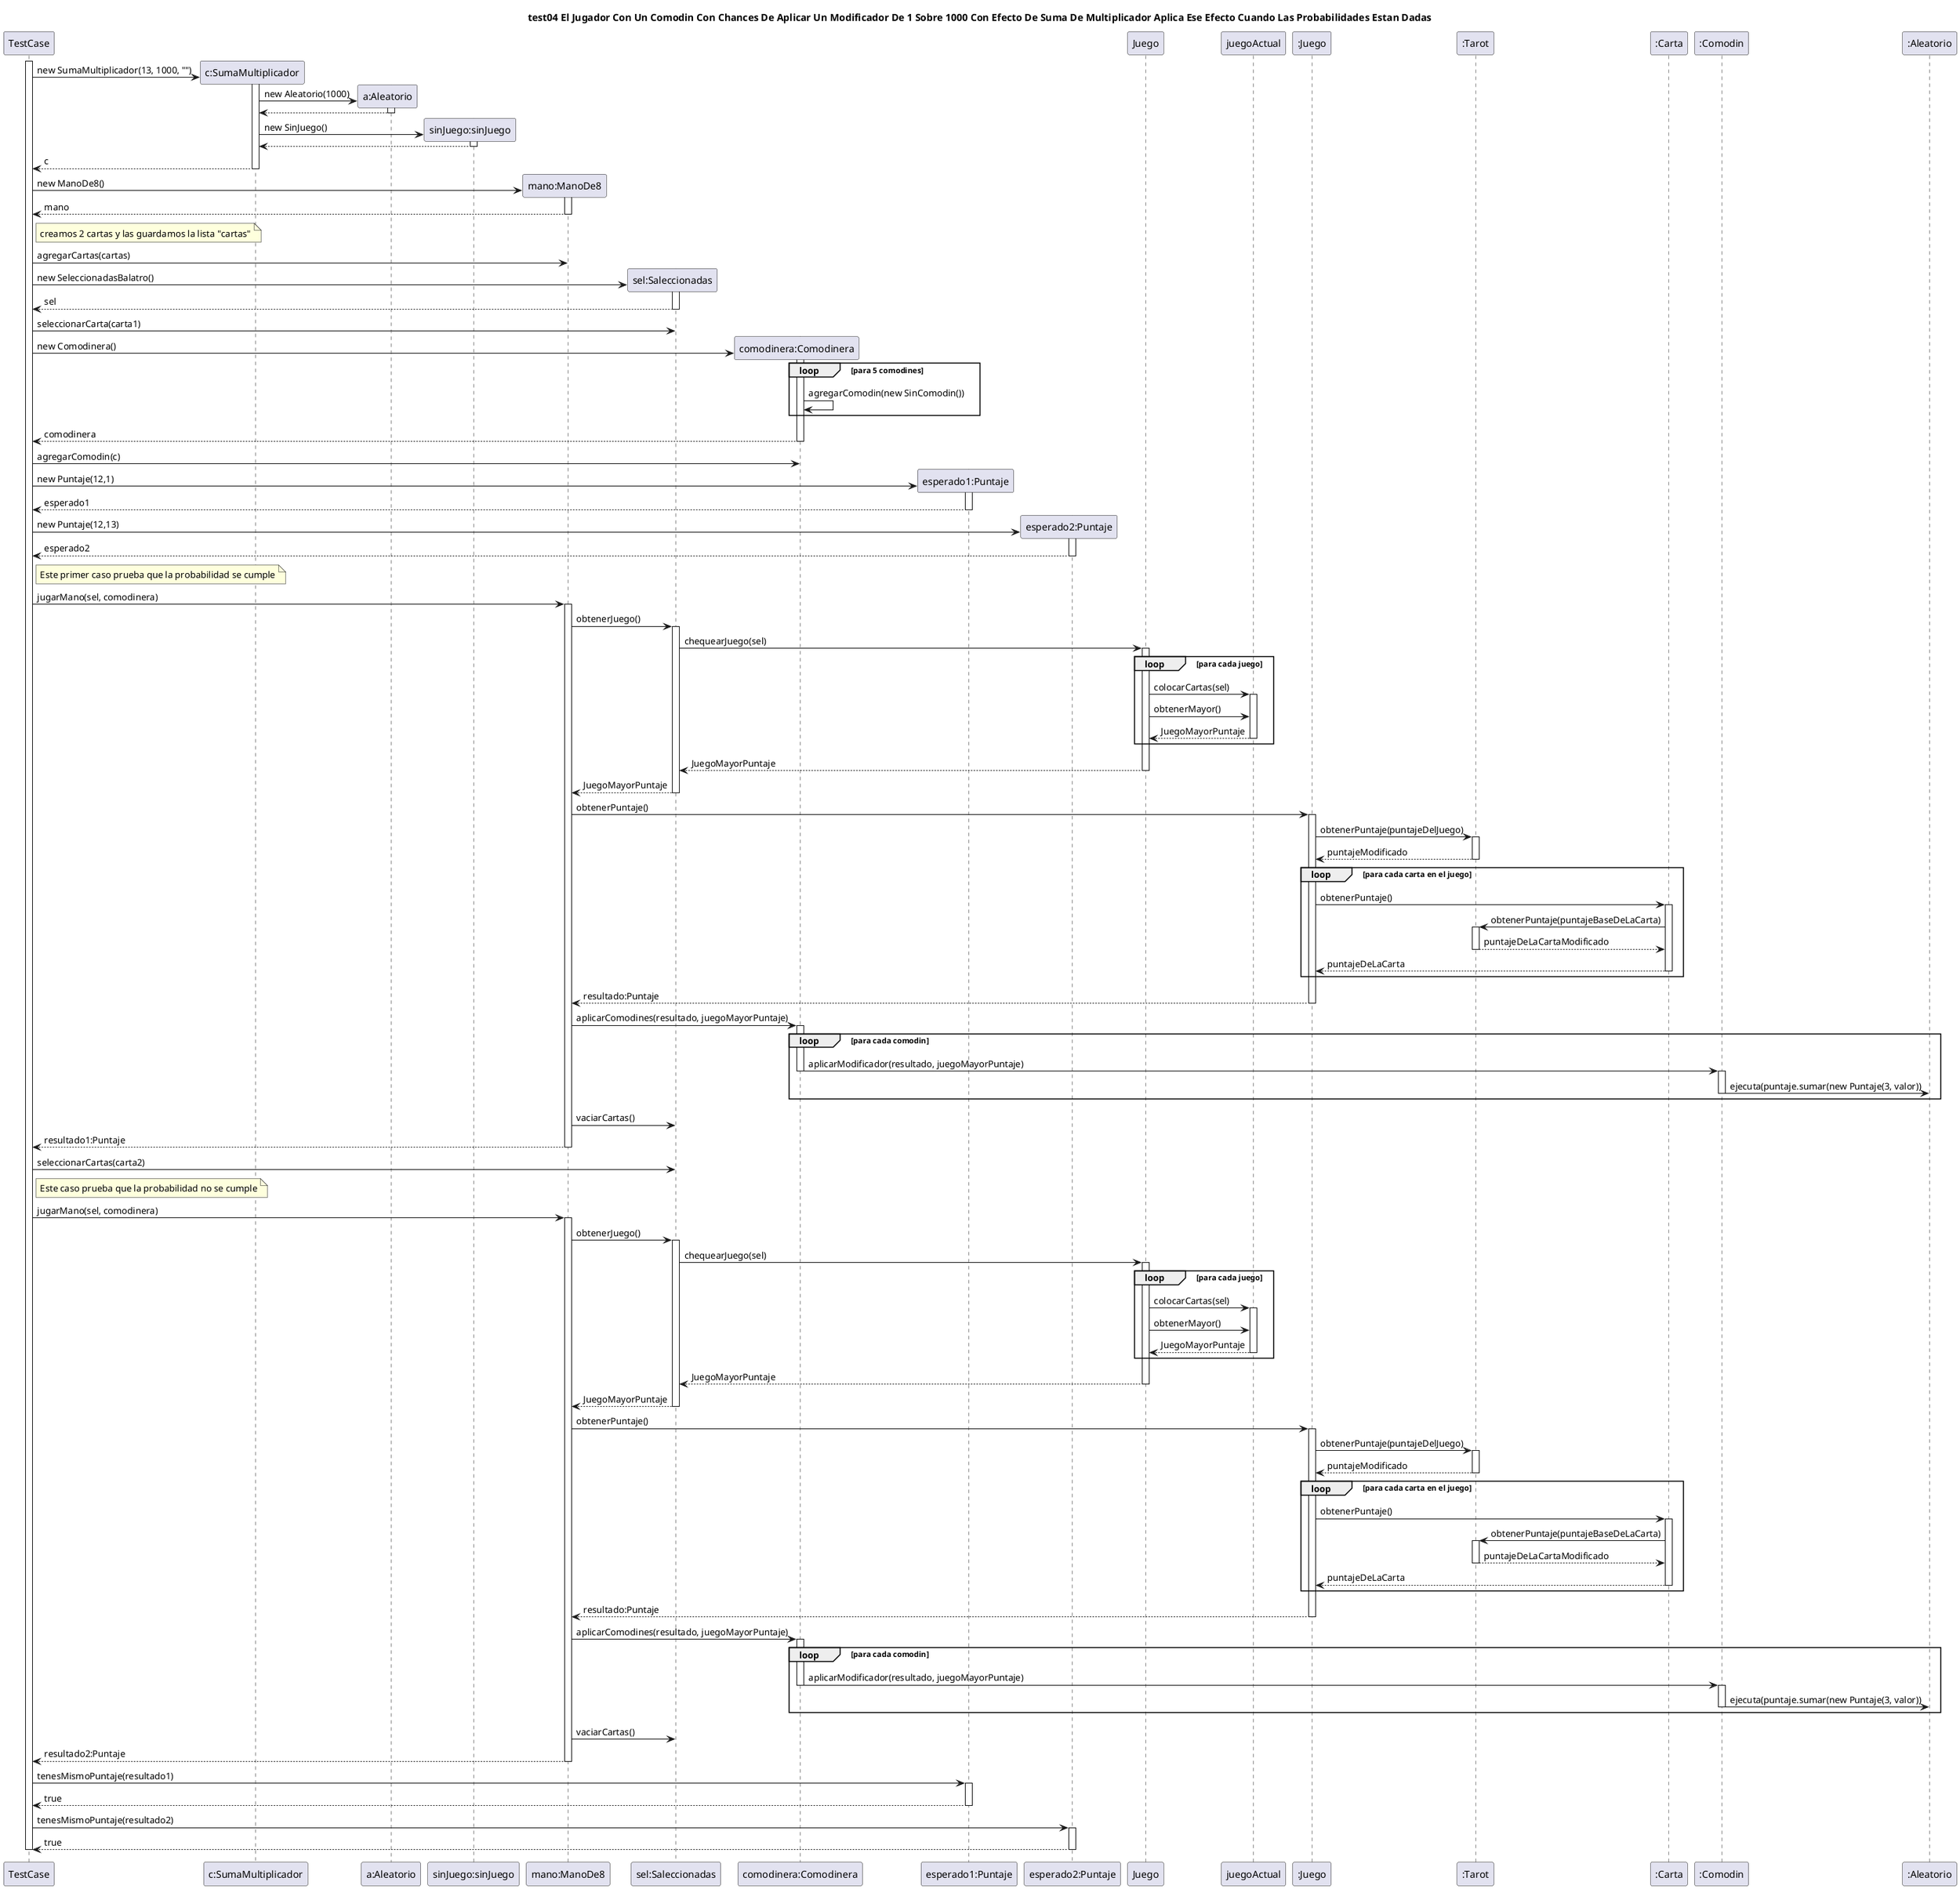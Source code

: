 @startuml casoDeUso4
title "test04 El Jugador Con Un Comodin Con Chances De Aplicar Un Modificador De 1 Sobre 1000 Con Efecto De Suma De Multiplicador Aplica Ese Efecto Cuando Las Probabilidades Estan Dadas"
!pragma teoz true

participant "TestCase" as TestCase

activate TestCase

TestCase -> "c:SumaMultiplicador" as comodin **: new SumaMultiplicador(13, 1000, "")

activate comodin
comodin -> "a:Aleatorio" as aleatorio **: new Aleatorio(1000)
activate aleatorio
comodin <-- aleatorio
deactivate aleatorio
comodin -> "sinJuego:sinJuego" as sinJuego ** : new SinJuego()
activate sinJuego
comodin <-- sinJuego
deactivate sinJuego
TestCase <-- comodin : c
deactivate comodin


TestCase -> "mano:ManoDe8" as mano **: new ManoDe8()
activate mano
TestCase <-- mano : mano
deactivate mano
note right of TestCase: creamos 2 cartas y las guardamos la lista "cartas"
TestCase -> mano : agregarCartas(cartas)


TestCase -> "sel:Saleccionadas" as sel ** : new SeleccionadasBalatro()
activate sel
TestCase <-- sel :sel
deactivate sel
TestCase -> sel : seleccionarCarta(carta1)

TestCase -> "comodinera:Comodinera" as comodinera **: new Comodinera()
activate comodinera

loop para 5 comodines
comodinera -> comodinera  :agregarComodin(new SinComodin())
end
TestCase <-- comodinera :comodinera
deactivate comodinera
TestCase -> comodinera : agregarComodin(c)

TestCase -> "esperado1:Puntaje" as esperado1 **: new Puntaje(12,1)
activate esperado1
TestCase <-- esperado1 : esperado1
deactivate esperado1

TestCase -> "esperado2:Puntaje" as esperado2 **: new Puntaje(12,13)
activate esperado2
TestCase <-- esperado2 : esperado2
deactivate esperado2

note right of TestCase: Este primer caso prueba que la probabilidad se cumple
TestCase -> mano : jugarMano(sel, comodinera)
activate mano
mano -> sel : obtenerJuego()
activate sel
sel -> "Juego" : chequearJuego(sel)
activate Juego

loop para cada juego
Juego -> juegoActual : colocarCartas(sel)
activate juegoActual
Juego -> juegoActual : obtenerMayor()
Juego <-- juegoActual : JuegoMayorPuntaje
deactivate juegoActual
end

sel <-- Juego : JuegoMayorPuntaje
deactivate Juego

mano <-- sel : JuegoMayorPuntaje
deactivate sel

mano -> ":Juego" as escalera : obtenerPuntaje()
activate escalera
escalera -> ":Tarot" as tarot :obtenerPuntaje(puntajeDelJuego)
activate tarot
escalera <-- tarot :puntajeModificado
deactivate tarot
loop para cada carta en el juego
escalera -> ":Carta" as carta :obtenerPuntaje()
activate carta
carta -> tarot :obtenerPuntaje(puntajeBaseDeLaCarta)
activate tarot
carta <-- tarot :puntajeDeLaCartaModificado
deactivate
escalera <-- carta: puntajeDeLaCarta
deactivate carta
end
mano <-- escalera : resultado:Puntaje
deactivate escalera

mano -> comodinera : aplicarComodines(resultado, juegoMayorPuntaje)
activate comodinera
loop para cada comodin
comodinera -> ":Comodin" as comodin3 : aplicarModificador(resultado, juegoMayorPuntaje)
deactivate comodinera
activate comodin3
comodin3 -> ":Aleatorio" as ejecucion : ejecuta(puntaje.sumar(new Puntaje(3, valor))
deactivate comodin3
end

mano -> sel: vaciarCartas()

TestCase <-- mano : resultado1:Puntaje
deactivate mano

TestCase -> sel : seleccionarCartas(carta2)

note right of TestCase: Este caso prueba que la probabilidad no se cumple
TestCase -> mano : jugarMano(sel, comodinera)
activate mano
mano -> sel : obtenerJuego()
activate sel
sel -> "Juego" : chequearJuego(sel)
activate Juego

loop para cada juego
Juego -> juegoActual : colocarCartas(sel)
activate juegoActual
Juego -> juegoActual : obtenerMayor()
Juego <-- juegoActual : JuegoMayorPuntaje
deactivate juegoActual
end

sel <-- Juego : JuegoMayorPuntaje
deactivate Juego

mano <-- sel : JuegoMayorPuntaje
deactivate sel

mano -> escalera: obtenerPuntaje()
activate escalera
escalera -> ":Tarot" as tarot :obtenerPuntaje(puntajeDelJuego)
activate tarot
escalera <-- tarot :puntajeModificado
deactivate tarot
loop para cada carta en el juego
escalera -> ":Carta" as carta :obtenerPuntaje()
activate carta
carta -> tarot :obtenerPuntaje(puntajeBaseDeLaCarta)
activate tarot
carta <-- tarot :puntajeDeLaCartaModificado
deactivate
escalera <-- carta: puntajeDeLaCarta
deactivate carta
end
mano <-- escalera : resultado:Puntaje
deactivate escalera

mano -> comodinera : aplicarComodines(resultado, juegoMayorPuntaje)
activate comodinera
loop para cada comodin
comodinera -> ":Comodin" as comodin3 : aplicarModificador(resultado, juegoMayorPuntaje)
deactivate comodinera
activate comodin3
comodin3 -> ":Aleatorio" as ejecucion : ejecuta(puntaje.sumar(new Puntaje(3, valor))
deactivate comodin3
end

mano -> sel: vaciarCartas()

TestCase <-- mano : resultado2:Puntaje
deactivate mano

TestCase -> esperado1 : tenesMismoPuntaje(resultado1)
activate esperado1
TestCase <-- esperado1 : true
deactivate esperado1

TestCase -> esperado2 : tenesMismoPuntaje(resultado2)
activate esperado2
TestCase <-- esperado2 : true
deactivate esperado2

deactivate TestCase

@enduml